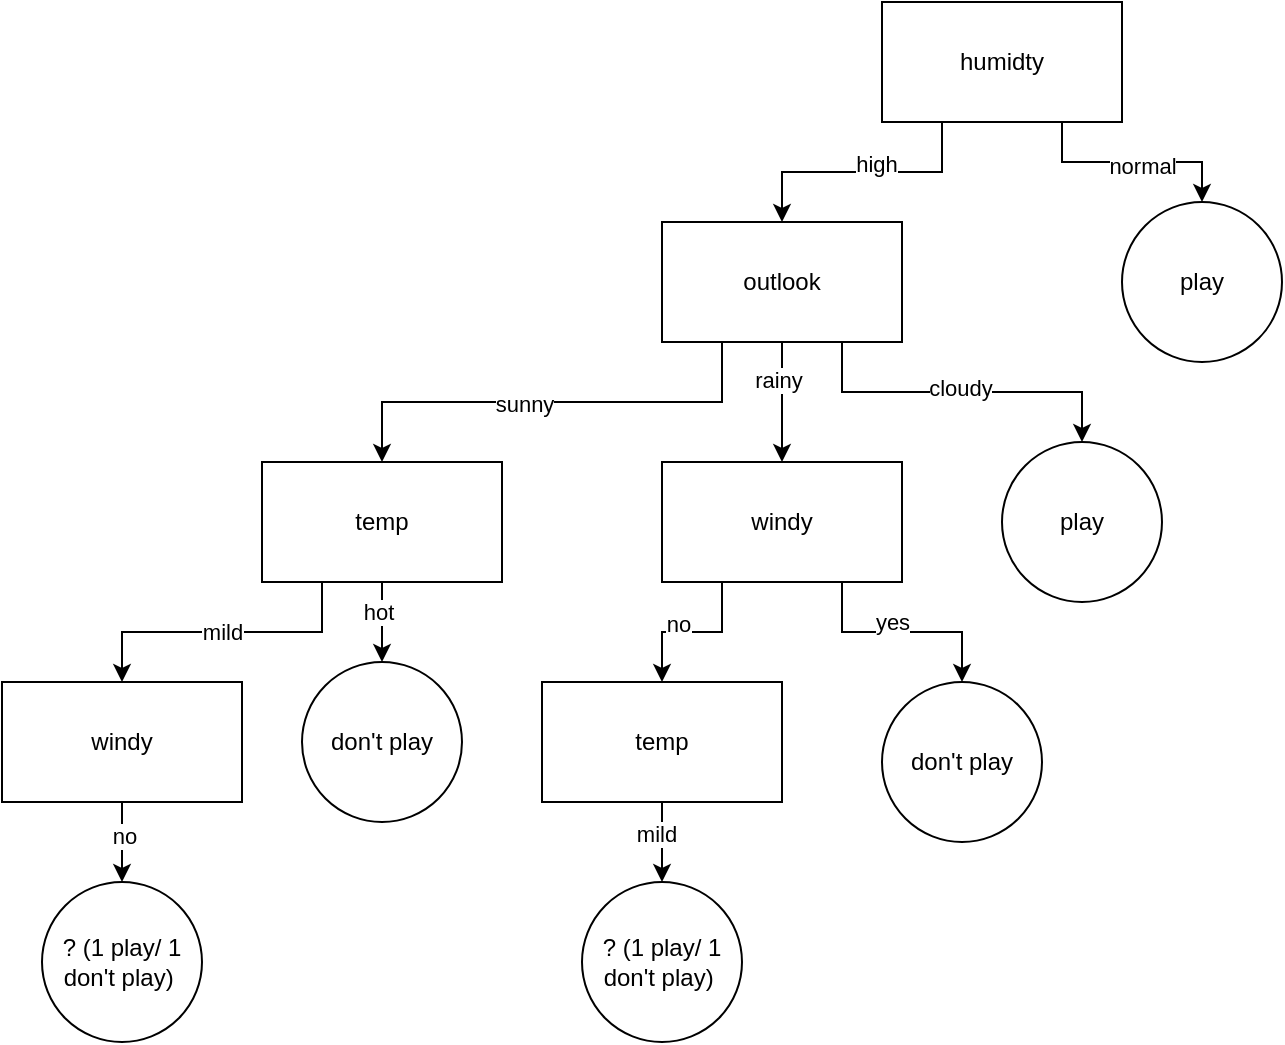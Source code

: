 <mxfile version="26.2.13">
  <diagram name="Halaman-1" id="pHlKwCC73jAnxqCgFQt9">
    <mxGraphModel dx="1871" dy="562" grid="1" gridSize="10" guides="1" tooltips="1" connect="1" arrows="1" fold="1" page="1" pageScale="1" pageWidth="827" pageHeight="1169" math="0" shadow="0">
      <root>
        <mxCell id="0" />
        <mxCell id="1" parent="0" />
        <mxCell id="_sFzhgkdOIKKMIqvpnd4-4" style="edgeStyle=orthogonalEdgeStyle;rounded=0;orthogonalLoop=1;jettySize=auto;html=1;exitX=0.25;exitY=1;exitDx=0;exitDy=0;entryX=0.5;entryY=0;entryDx=0;entryDy=0;" edge="1" parent="1" source="_sFzhgkdOIKKMIqvpnd4-1" target="_sFzhgkdOIKKMIqvpnd4-2">
          <mxGeometry relative="1" as="geometry" />
        </mxCell>
        <mxCell id="_sFzhgkdOIKKMIqvpnd4-6" value="high" style="edgeLabel;html=1;align=center;verticalAlign=middle;resizable=0;points=[];" vertex="1" connectable="0" parent="_sFzhgkdOIKKMIqvpnd4-4">
          <mxGeometry x="-0.111" y="-4" relative="1" as="geometry">
            <mxPoint as="offset" />
          </mxGeometry>
        </mxCell>
        <mxCell id="_sFzhgkdOIKKMIqvpnd4-5" style="edgeStyle=orthogonalEdgeStyle;rounded=0;orthogonalLoop=1;jettySize=auto;html=1;exitX=0.75;exitY=1;exitDx=0;exitDy=0;entryX=0.5;entryY=0;entryDx=0;entryDy=0;" edge="1" parent="1" source="_sFzhgkdOIKKMIqvpnd4-1" target="_sFzhgkdOIKKMIqvpnd4-3">
          <mxGeometry relative="1" as="geometry" />
        </mxCell>
        <mxCell id="_sFzhgkdOIKKMIqvpnd4-7" value="normal" style="edgeLabel;html=1;align=center;verticalAlign=middle;resizable=0;points=[];" vertex="1" connectable="0" parent="_sFzhgkdOIKKMIqvpnd4-5">
          <mxGeometry x="-0.305" y="-2" relative="1" as="geometry">
            <mxPoint x="22" as="offset" />
          </mxGeometry>
        </mxCell>
        <mxCell id="_sFzhgkdOIKKMIqvpnd4-1" value="humidty" style="rounded=0;whiteSpace=wrap;html=1;" vertex="1" parent="1">
          <mxGeometry x="320" y="150" width="120" height="60" as="geometry" />
        </mxCell>
        <mxCell id="_sFzhgkdOIKKMIqvpnd4-13" style="edgeStyle=orthogonalEdgeStyle;rounded=0;orthogonalLoop=1;jettySize=auto;html=1;exitX=0.75;exitY=1;exitDx=0;exitDy=0;" edge="1" parent="1" source="_sFzhgkdOIKKMIqvpnd4-2" target="_sFzhgkdOIKKMIqvpnd4-11">
          <mxGeometry relative="1" as="geometry" />
        </mxCell>
        <mxCell id="_sFzhgkdOIKKMIqvpnd4-17" value="cloudy" style="edgeLabel;html=1;align=center;verticalAlign=middle;resizable=0;points=[];" vertex="1" connectable="0" parent="_sFzhgkdOIKKMIqvpnd4-13">
          <mxGeometry x="-0.009" y="2" relative="1" as="geometry">
            <mxPoint as="offset" />
          </mxGeometry>
        </mxCell>
        <mxCell id="_sFzhgkdOIKKMIqvpnd4-14" style="edgeStyle=orthogonalEdgeStyle;rounded=0;orthogonalLoop=1;jettySize=auto;html=1;exitX=0.5;exitY=1;exitDx=0;exitDy=0;entryX=0.5;entryY=0;entryDx=0;entryDy=0;" edge="1" parent="1" source="_sFzhgkdOIKKMIqvpnd4-2" target="_sFzhgkdOIKKMIqvpnd4-9">
          <mxGeometry relative="1" as="geometry" />
        </mxCell>
        <mxCell id="_sFzhgkdOIKKMIqvpnd4-16" value="rainy" style="edgeLabel;html=1;align=center;verticalAlign=middle;resizable=0;points=[];" vertex="1" connectable="0" parent="_sFzhgkdOIKKMIqvpnd4-14">
          <mxGeometry x="-0.387" y="-2" relative="1" as="geometry">
            <mxPoint as="offset" />
          </mxGeometry>
        </mxCell>
        <mxCell id="_sFzhgkdOIKKMIqvpnd4-15" style="edgeStyle=orthogonalEdgeStyle;rounded=0;orthogonalLoop=1;jettySize=auto;html=1;exitX=0.25;exitY=1;exitDx=0;exitDy=0;entryX=0.5;entryY=0;entryDx=0;entryDy=0;" edge="1" parent="1" source="_sFzhgkdOIKKMIqvpnd4-2" target="_sFzhgkdOIKKMIqvpnd4-8">
          <mxGeometry relative="1" as="geometry" />
        </mxCell>
        <mxCell id="_sFzhgkdOIKKMIqvpnd4-18" value="sunny" style="edgeLabel;html=1;align=center;verticalAlign=middle;resizable=0;points=[];" vertex="1" connectable="0" parent="_sFzhgkdOIKKMIqvpnd4-15">
          <mxGeometry x="0.12" y="1" relative="1" as="geometry">
            <mxPoint as="offset" />
          </mxGeometry>
        </mxCell>
        <mxCell id="_sFzhgkdOIKKMIqvpnd4-2" value="outlook" style="rounded=0;whiteSpace=wrap;html=1;" vertex="1" parent="1">
          <mxGeometry x="210" y="260" width="120" height="60" as="geometry" />
        </mxCell>
        <mxCell id="_sFzhgkdOIKKMIqvpnd4-3" value="play" style="ellipse;whiteSpace=wrap;html=1;aspect=fixed;" vertex="1" parent="1">
          <mxGeometry x="440" y="250" width="80" height="80" as="geometry" />
        </mxCell>
        <mxCell id="_sFzhgkdOIKKMIqvpnd4-28" style="edgeStyle=orthogonalEdgeStyle;rounded=0;orthogonalLoop=1;jettySize=auto;html=1;exitX=0.5;exitY=1;exitDx=0;exitDy=0;entryX=0.5;entryY=0;entryDx=0;entryDy=0;" edge="1" parent="1" source="_sFzhgkdOIKKMIqvpnd4-8" target="_sFzhgkdOIKKMIqvpnd4-26">
          <mxGeometry relative="1" as="geometry" />
        </mxCell>
        <mxCell id="_sFzhgkdOIKKMIqvpnd4-30" value="hot" style="edgeLabel;html=1;align=center;verticalAlign=middle;resizable=0;points=[];" vertex="1" connectable="0" parent="_sFzhgkdOIKKMIqvpnd4-28">
          <mxGeometry x="-0.26" y="-2" relative="1" as="geometry">
            <mxPoint as="offset" />
          </mxGeometry>
        </mxCell>
        <mxCell id="_sFzhgkdOIKKMIqvpnd4-29" value="mild" style="edgeStyle=orthogonalEdgeStyle;rounded=0;orthogonalLoop=1;jettySize=auto;html=1;exitX=0.25;exitY=1;exitDx=0;exitDy=0;" edge="1" parent="1" source="_sFzhgkdOIKKMIqvpnd4-8" target="_sFzhgkdOIKKMIqvpnd4-27">
          <mxGeometry relative="1" as="geometry" />
        </mxCell>
        <mxCell id="_sFzhgkdOIKKMIqvpnd4-8" value="temp" style="rounded=0;whiteSpace=wrap;html=1;" vertex="1" parent="1">
          <mxGeometry x="10" y="380" width="120" height="60" as="geometry" />
        </mxCell>
        <mxCell id="_sFzhgkdOIKKMIqvpnd4-20" style="edgeStyle=orthogonalEdgeStyle;rounded=0;orthogonalLoop=1;jettySize=auto;html=1;exitX=0.75;exitY=1;exitDx=0;exitDy=0;entryX=0.5;entryY=0;entryDx=0;entryDy=0;" edge="1" parent="1" source="_sFzhgkdOIKKMIqvpnd4-9" target="_sFzhgkdOIKKMIqvpnd4-19">
          <mxGeometry relative="1" as="geometry" />
        </mxCell>
        <mxCell id="_sFzhgkdOIKKMIqvpnd4-23" value="yes" style="edgeLabel;html=1;align=center;verticalAlign=middle;resizable=0;points=[];" vertex="1" connectable="0" parent="_sFzhgkdOIKKMIqvpnd4-20">
          <mxGeometry x="-0.087" y="5" relative="1" as="geometry">
            <mxPoint as="offset" />
          </mxGeometry>
        </mxCell>
        <mxCell id="_sFzhgkdOIKKMIqvpnd4-22" style="edgeStyle=orthogonalEdgeStyle;rounded=0;orthogonalLoop=1;jettySize=auto;html=1;exitX=0.25;exitY=1;exitDx=0;exitDy=0;" edge="1" parent="1" source="_sFzhgkdOIKKMIqvpnd4-9" target="_sFzhgkdOIKKMIqvpnd4-21">
          <mxGeometry relative="1" as="geometry" />
        </mxCell>
        <mxCell id="_sFzhgkdOIKKMIqvpnd4-24" value="no" style="edgeLabel;html=1;align=center;verticalAlign=middle;resizable=0;points=[];" vertex="1" connectable="0" parent="_sFzhgkdOIKKMIqvpnd4-22">
          <mxGeometry x="0.18" y="-4" relative="1" as="geometry">
            <mxPoint as="offset" />
          </mxGeometry>
        </mxCell>
        <mxCell id="_sFzhgkdOIKKMIqvpnd4-9" value="windy" style="rounded=0;whiteSpace=wrap;html=1;" vertex="1" parent="1">
          <mxGeometry x="210" y="380" width="120" height="60" as="geometry" />
        </mxCell>
        <mxCell id="_sFzhgkdOIKKMIqvpnd4-11" value="play" style="ellipse;whiteSpace=wrap;html=1;aspect=fixed;" vertex="1" parent="1">
          <mxGeometry x="380" y="370" width="80" height="80" as="geometry" />
        </mxCell>
        <mxCell id="_sFzhgkdOIKKMIqvpnd4-19" value="don&#39;t play" style="ellipse;whiteSpace=wrap;html=1;aspect=fixed;" vertex="1" parent="1">
          <mxGeometry x="320" y="490" width="80" height="80" as="geometry" />
        </mxCell>
        <mxCell id="_sFzhgkdOIKKMIqvpnd4-32" style="edgeStyle=orthogonalEdgeStyle;rounded=0;orthogonalLoop=1;jettySize=auto;html=1;" edge="1" parent="1" source="_sFzhgkdOIKKMIqvpnd4-21" target="_sFzhgkdOIKKMIqvpnd4-34">
          <mxGeometry relative="1" as="geometry">
            <mxPoint x="210" y="610" as="targetPoint" />
          </mxGeometry>
        </mxCell>
        <mxCell id="_sFzhgkdOIKKMIqvpnd4-36" value="mild" style="edgeLabel;html=1;align=center;verticalAlign=middle;resizable=0;points=[];" vertex="1" connectable="0" parent="_sFzhgkdOIKKMIqvpnd4-32">
          <mxGeometry x="-0.207" y="-3" relative="1" as="geometry">
            <mxPoint as="offset" />
          </mxGeometry>
        </mxCell>
        <mxCell id="_sFzhgkdOIKKMIqvpnd4-21" value="temp" style="rounded=0;whiteSpace=wrap;html=1;" vertex="1" parent="1">
          <mxGeometry x="150" y="490" width="120" height="60" as="geometry" />
        </mxCell>
        <mxCell id="_sFzhgkdOIKKMIqvpnd4-26" value="don&#39;t play" style="ellipse;whiteSpace=wrap;html=1;aspect=fixed;" vertex="1" parent="1">
          <mxGeometry x="30" y="480" width="80" height="80" as="geometry" />
        </mxCell>
        <mxCell id="_sFzhgkdOIKKMIqvpnd4-31" style="edgeStyle=orthogonalEdgeStyle;rounded=0;orthogonalLoop=1;jettySize=auto;html=1;exitX=0.5;exitY=1;exitDx=0;exitDy=0;" edge="1" parent="1" source="_sFzhgkdOIKKMIqvpnd4-27" target="_sFzhgkdOIKKMIqvpnd4-33">
          <mxGeometry relative="1" as="geometry">
            <mxPoint x="-60" y="600" as="targetPoint" />
          </mxGeometry>
        </mxCell>
        <mxCell id="_sFzhgkdOIKKMIqvpnd4-35" value="no" style="edgeLabel;html=1;align=center;verticalAlign=middle;resizable=0;points=[];" vertex="1" connectable="0" parent="_sFzhgkdOIKKMIqvpnd4-31">
          <mxGeometry x="-0.168" y="1" relative="1" as="geometry">
            <mxPoint as="offset" />
          </mxGeometry>
        </mxCell>
        <mxCell id="_sFzhgkdOIKKMIqvpnd4-27" value="windy" style="rounded=0;whiteSpace=wrap;html=1;" vertex="1" parent="1">
          <mxGeometry x="-120" y="490" width="120" height="60" as="geometry" />
        </mxCell>
        <mxCell id="_sFzhgkdOIKKMIqvpnd4-33" value="? (1 play/ 1 don&#39;t play)&amp;nbsp;" style="ellipse;whiteSpace=wrap;html=1;aspect=fixed;" vertex="1" parent="1">
          <mxGeometry x="-100" y="590" width="80" height="80" as="geometry" />
        </mxCell>
        <mxCell id="_sFzhgkdOIKKMIqvpnd4-34" value="? (1 play/ 1 don&#39;t play)&amp;nbsp;" style="ellipse;whiteSpace=wrap;html=1;aspect=fixed;" vertex="1" parent="1">
          <mxGeometry x="170" y="590" width="80" height="80" as="geometry" />
        </mxCell>
      </root>
    </mxGraphModel>
  </diagram>
</mxfile>
